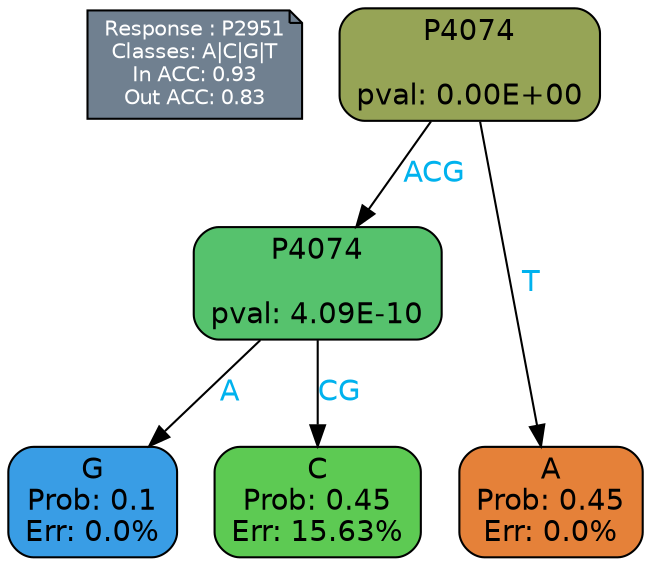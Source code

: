 digraph Tree {
node [shape=box, style="filled, rounded", color="black", fontname=helvetica] ;
graph [ranksep=equally, splines=polylines, bgcolor=transparent, dpi=600] ;
edge [fontname=helvetica] ;
LEGEND [label="Response : P2951
Classes: A|C|G|T
In ACC: 0.93
Out ACC: 0.83
",shape=note,align=left,style=filled,fillcolor="slategray",fontcolor="white",fontsize=10];1 [label="P4074

pval: 0.00E+00", fillcolor="#96a456"] ;
2 [label="P4074

pval: 4.09E-10", fillcolor="#56c26d"] ;
3 [label="G
Prob: 0.1
Err: 0.0%", fillcolor="#399de5"] ;
4 [label="C
Prob: 0.45
Err: 15.63%", fillcolor="#5dca53"] ;
5 [label="A
Prob: 0.45
Err: 0.0%", fillcolor="#e58139"] ;
1 -> 2 [label="ACG",fontcolor=deepskyblue2] ;
1 -> 5 [label="T",fontcolor=deepskyblue2] ;
2 -> 3 [label="A",fontcolor=deepskyblue2] ;
2 -> 4 [label="CG",fontcolor=deepskyblue2] ;
{rank = same; 3;4;5;}{rank = same; LEGEND;1;}}